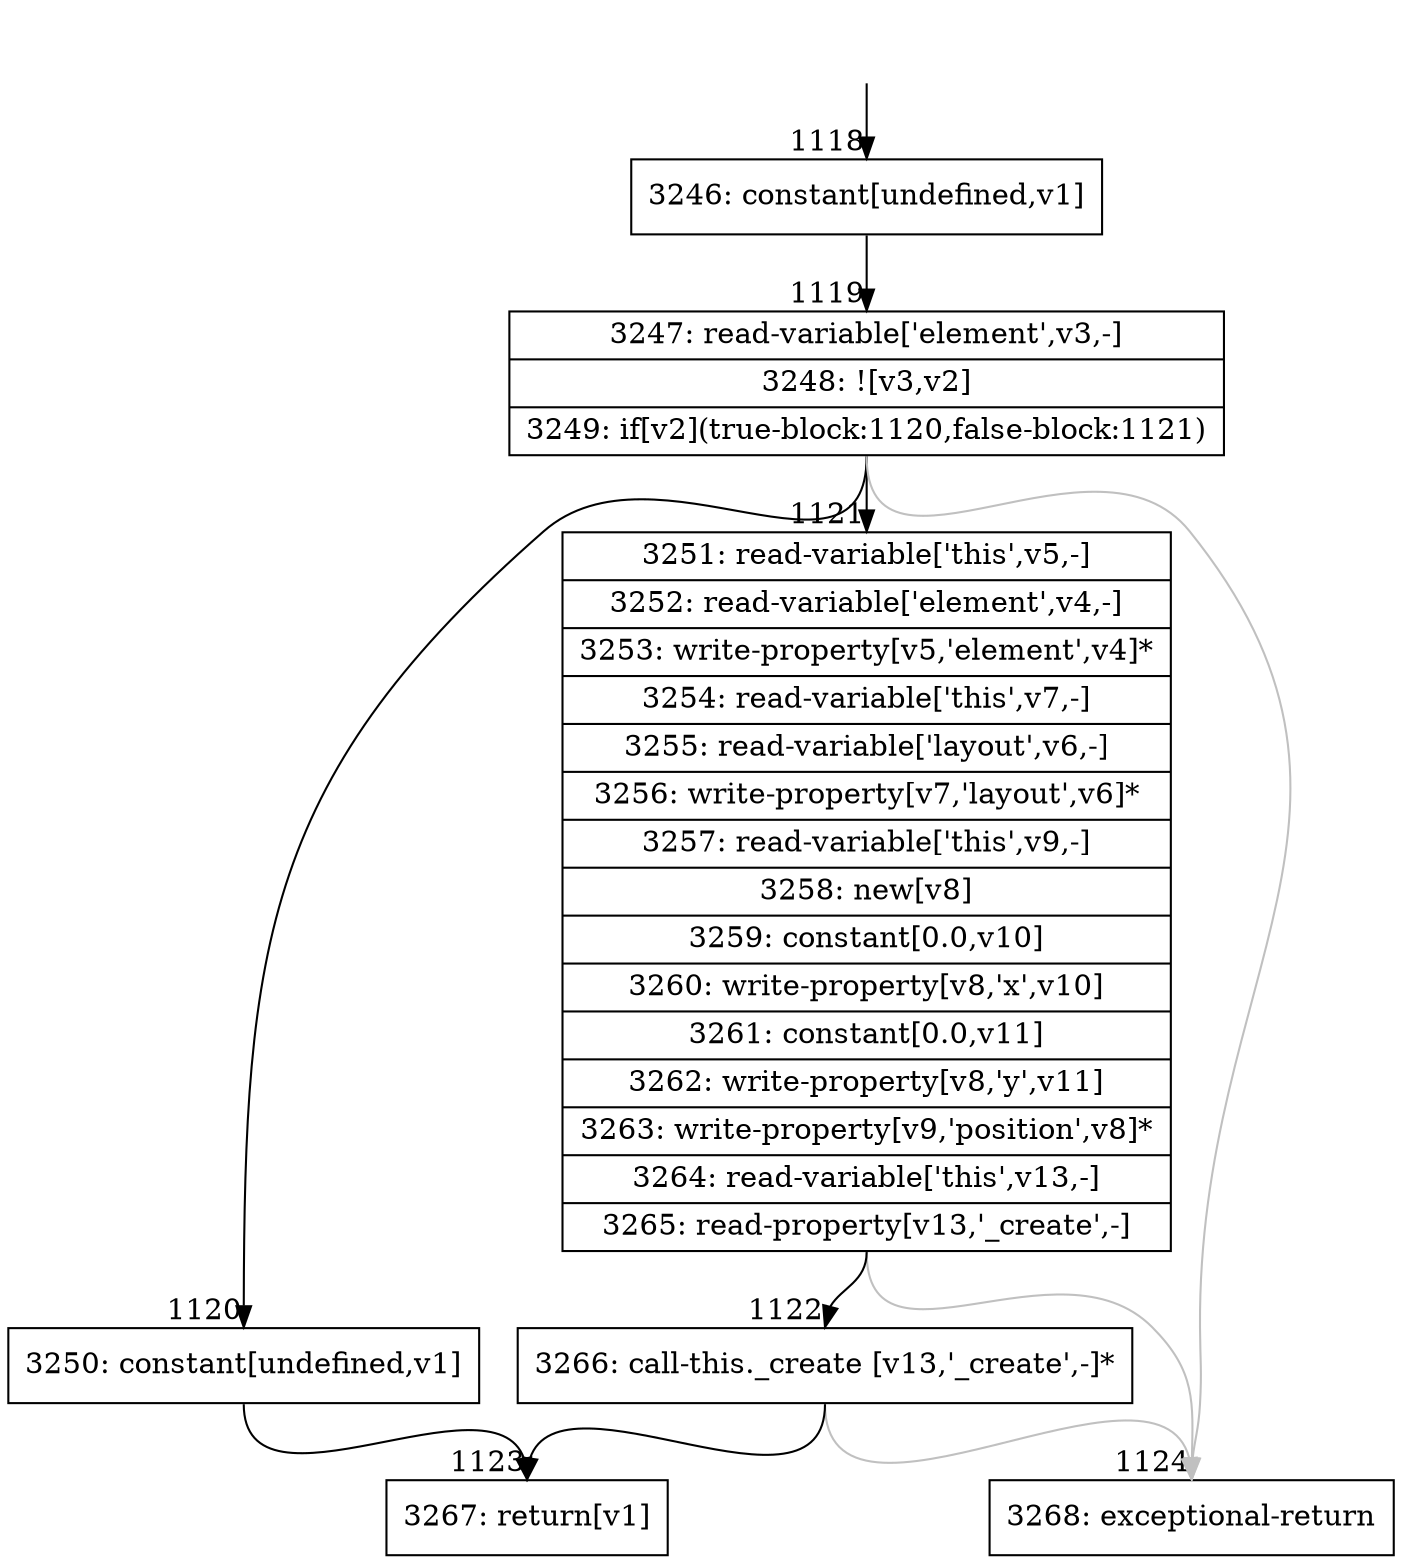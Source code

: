 digraph {
rankdir="TD"
BB_entry105[shape=none,label=""];
BB_entry105 -> BB1118 [tailport=s, headport=n, headlabel="    1118"]
BB1118 [shape=record label="{3246: constant[undefined,v1]}" ] 
BB1118 -> BB1119 [tailport=s, headport=n, headlabel="      1119"]
BB1119 [shape=record label="{3247: read-variable['element',v3,-]|3248: ![v3,v2]|3249: if[v2](true-block:1120,false-block:1121)}" ] 
BB1119 -> BB1120 [tailport=s, headport=n, headlabel="      1120"]
BB1119 -> BB1121 [tailport=s, headport=n, headlabel="      1121"]
BB1119 -> BB1124 [tailport=s, headport=n, color=gray, headlabel="      1124"]
BB1120 [shape=record label="{3250: constant[undefined,v1]}" ] 
BB1120 -> BB1123 [tailport=s, headport=n, headlabel="      1123"]
BB1121 [shape=record label="{3251: read-variable['this',v5,-]|3252: read-variable['element',v4,-]|3253: write-property[v5,'element',v4]*|3254: read-variable['this',v7,-]|3255: read-variable['layout',v6,-]|3256: write-property[v7,'layout',v6]*|3257: read-variable['this',v9,-]|3258: new[v8]|3259: constant[0.0,v10]|3260: write-property[v8,'x',v10]|3261: constant[0.0,v11]|3262: write-property[v8,'y',v11]|3263: write-property[v9,'position',v8]*|3264: read-variable['this',v13,-]|3265: read-property[v13,'_create',-]}" ] 
BB1121 -> BB1122 [tailport=s, headport=n, headlabel="      1122"]
BB1121 -> BB1124 [tailport=s, headport=n, color=gray]
BB1122 [shape=record label="{3266: call-this._create [v13,'_create',-]*}" ] 
BB1122 -> BB1123 [tailport=s, headport=n]
BB1122 -> BB1124 [tailport=s, headport=n, color=gray]
BB1123 [shape=record label="{3267: return[v1]}" ] 
BB1124 [shape=record label="{3268: exceptional-return}" ] 
//#$~ 1585
}
